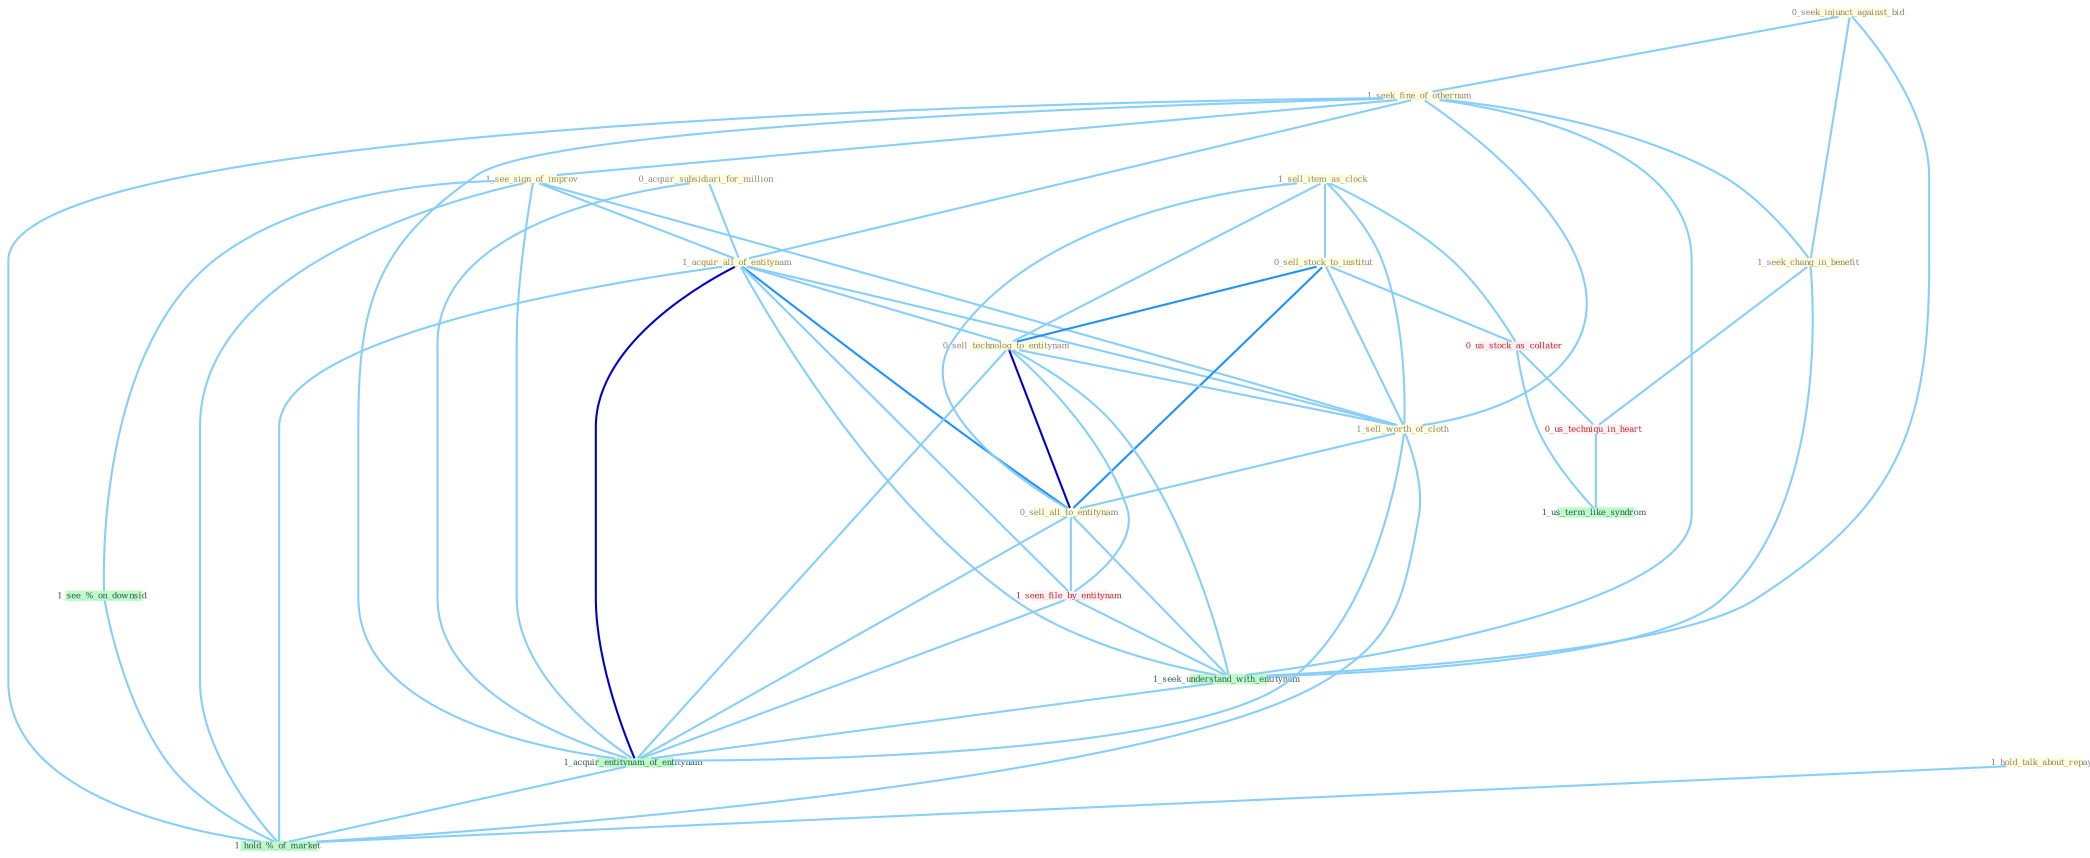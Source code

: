 Graph G{ 
    node
    [shape=polygon,style=filled,width=.5,height=.06,color="#BDFCC9",fixedsize=true,fontsize=4,
    fontcolor="#2f4f4f"];
    {node
    [color="#ffffe0", fontcolor="#8b7d6b"] "0_seek_injunct_against_bid " "1_seek_fine_of_othernum " "0_acquir_subsidiari_for_million " "1_seek_chang_in_benefit " "1_hold_talk_about_repay " "1_see_sign_of_improv " "1_acquir_all_of_entitynam " "1_sell_item_as_clock " "0_sell_stock_to_institut " "0_sell_technolog_to_entitynam " "1_sell_worth_of_cloth " "0_sell_all_to_entitynam "}
{node [color="#fff0f5", fontcolor="#b22222"] "1_seen_file_by_entitynam " "0_us_stock_as_collater " "0_us_techniqu_in_heart "}
edge [color="#B0E2FF"];

	"0_seek_injunct_against_bid " -- "1_seek_fine_of_othernum " [w="1", color="#87cefa" ];
	"0_seek_injunct_against_bid " -- "1_seek_chang_in_benefit " [w="1", color="#87cefa" ];
	"0_seek_injunct_against_bid " -- "1_seek_understand_with_entitynam " [w="1", color="#87cefa" ];
	"1_seek_fine_of_othernum " -- "1_seek_chang_in_benefit " [w="1", color="#87cefa" ];
	"1_seek_fine_of_othernum " -- "1_see_sign_of_improv " [w="1", color="#87cefa" ];
	"1_seek_fine_of_othernum " -- "1_acquir_all_of_entitynam " [w="1", color="#87cefa" ];
	"1_seek_fine_of_othernum " -- "1_sell_worth_of_cloth " [w="1", color="#87cefa" ];
	"1_seek_fine_of_othernum " -- "1_seek_understand_with_entitynam " [w="1", color="#87cefa" ];
	"1_seek_fine_of_othernum " -- "1_acquir_entitynam_of_entitynam " [w="1", color="#87cefa" ];
	"1_seek_fine_of_othernum " -- "1_hold_%_of_market " [w="1", color="#87cefa" ];
	"0_acquir_subsidiari_for_million " -- "1_acquir_all_of_entitynam " [w="1", color="#87cefa" ];
	"0_acquir_subsidiari_for_million " -- "1_acquir_entitynam_of_entitynam " [w="1", color="#87cefa" ];
	"1_seek_chang_in_benefit " -- "1_seek_understand_with_entitynam " [w="1", color="#87cefa" ];
	"1_seek_chang_in_benefit " -- "0_us_techniqu_in_heart " [w="1", color="#87cefa" ];
	"1_hold_talk_about_repay " -- "1_hold_%_of_market " [w="1", color="#87cefa" ];
	"1_see_sign_of_improv " -- "1_acquir_all_of_entitynam " [w="1", color="#87cefa" ];
	"1_see_sign_of_improv " -- "1_sell_worth_of_cloth " [w="1", color="#87cefa" ];
	"1_see_sign_of_improv " -- "1_acquir_entitynam_of_entitynam " [w="1", color="#87cefa" ];
	"1_see_sign_of_improv " -- "1_see_%_on_downsid " [w="1", color="#87cefa" ];
	"1_see_sign_of_improv " -- "1_hold_%_of_market " [w="1", color="#87cefa" ];
	"1_acquir_all_of_entitynam " -- "0_sell_technolog_to_entitynam " [w="1", color="#87cefa" ];
	"1_acquir_all_of_entitynam " -- "1_sell_worth_of_cloth " [w="1", color="#87cefa" ];
	"1_acquir_all_of_entitynam " -- "0_sell_all_to_entitynam " [w="2", color="#1e90ff" , len=0.8];
	"1_acquir_all_of_entitynam " -- "1_seen_file_by_entitynam " [w="1", color="#87cefa" ];
	"1_acquir_all_of_entitynam " -- "1_seek_understand_with_entitynam " [w="1", color="#87cefa" ];
	"1_acquir_all_of_entitynam " -- "1_acquir_entitynam_of_entitynam " [w="3", color="#0000cd" , len=0.6];
	"1_acquir_all_of_entitynam " -- "1_hold_%_of_market " [w="1", color="#87cefa" ];
	"1_sell_item_as_clock " -- "0_sell_stock_to_institut " [w="1", color="#87cefa" ];
	"1_sell_item_as_clock " -- "0_sell_technolog_to_entitynam " [w="1", color="#87cefa" ];
	"1_sell_item_as_clock " -- "1_sell_worth_of_cloth " [w="1", color="#87cefa" ];
	"1_sell_item_as_clock " -- "0_sell_all_to_entitynam " [w="1", color="#87cefa" ];
	"1_sell_item_as_clock " -- "0_us_stock_as_collater " [w="1", color="#87cefa" ];
	"0_sell_stock_to_institut " -- "0_sell_technolog_to_entitynam " [w="2", color="#1e90ff" , len=0.8];
	"0_sell_stock_to_institut " -- "1_sell_worth_of_cloth " [w="1", color="#87cefa" ];
	"0_sell_stock_to_institut " -- "0_sell_all_to_entitynam " [w="2", color="#1e90ff" , len=0.8];
	"0_sell_stock_to_institut " -- "0_us_stock_as_collater " [w="1", color="#87cefa" ];
	"0_sell_technolog_to_entitynam " -- "1_sell_worth_of_cloth " [w="1", color="#87cefa" ];
	"0_sell_technolog_to_entitynam " -- "0_sell_all_to_entitynam " [w="3", color="#0000cd" , len=0.6];
	"0_sell_technolog_to_entitynam " -- "1_seen_file_by_entitynam " [w="1", color="#87cefa" ];
	"0_sell_technolog_to_entitynam " -- "1_seek_understand_with_entitynam " [w="1", color="#87cefa" ];
	"0_sell_technolog_to_entitynam " -- "1_acquir_entitynam_of_entitynam " [w="1", color="#87cefa" ];
	"1_sell_worth_of_cloth " -- "0_sell_all_to_entitynam " [w="1", color="#87cefa" ];
	"1_sell_worth_of_cloth " -- "1_acquir_entitynam_of_entitynam " [w="1", color="#87cefa" ];
	"1_sell_worth_of_cloth " -- "1_hold_%_of_market " [w="1", color="#87cefa" ];
	"0_sell_all_to_entitynam " -- "1_seen_file_by_entitynam " [w="1", color="#87cefa" ];
	"0_sell_all_to_entitynam " -- "1_seek_understand_with_entitynam " [w="1", color="#87cefa" ];
	"0_sell_all_to_entitynam " -- "1_acquir_entitynam_of_entitynam " [w="1", color="#87cefa" ];
	"1_seen_file_by_entitynam " -- "1_seek_understand_with_entitynam " [w="1", color="#87cefa" ];
	"1_seen_file_by_entitynam " -- "1_acquir_entitynam_of_entitynam " [w="1", color="#87cefa" ];
	"0_us_stock_as_collater " -- "0_us_techniqu_in_heart " [w="1", color="#87cefa" ];
	"0_us_stock_as_collater " -- "1_us_term_like_syndrom " [w="1", color="#87cefa" ];
	"1_seek_understand_with_entitynam " -- "1_acquir_entitynam_of_entitynam " [w="1", color="#87cefa" ];
	"1_acquir_entitynam_of_entitynam " -- "1_hold_%_of_market " [w="1", color="#87cefa" ];
	"0_us_techniqu_in_heart " -- "1_us_term_like_syndrom " [w="1", color="#87cefa" ];
	"1_see_%_on_downsid " -- "1_hold_%_of_market " [w="1", color="#87cefa" ];
}